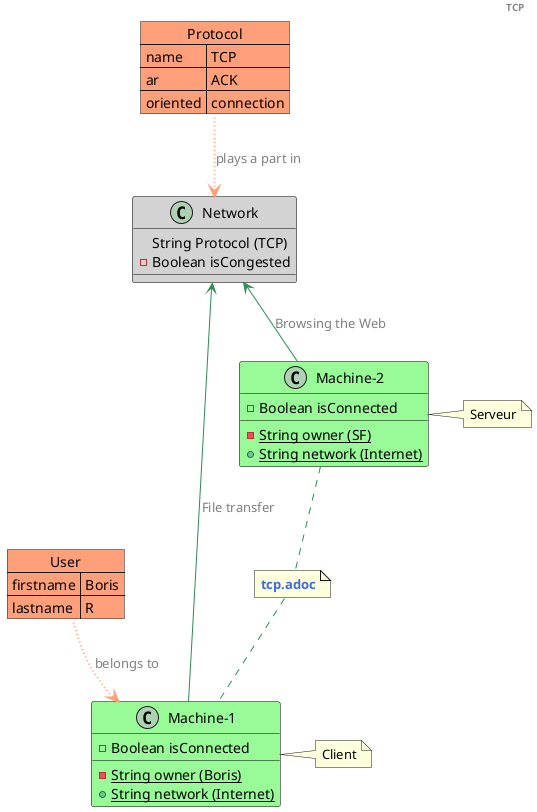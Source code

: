 @startuml Figma
skinparam class {
BackgroundColor PaleGreen
ArrowColor SeaGreen
BorderColor Black
}

header <b>TCP</b>

class "Machine-1" as M1 {
    - {static} String owner (Boris)
    + {static} String network (Internet)
    - Boolean isConnected 
}
note right of M1 : Client 

class "Machine-2" as M2 {
   - {static} String owner (SF)
   + {static} String network (Internet)
   - Boolean isConnected 
}
note right of M2 : Serveur 


class "Network" as N #LightGrey{
    {field} String Protocol (TCP)
    - Boolean isCongested 
}

JSON "Protocol" as P1 #LightSalmon {
    "name":"TCP",
    "ar": "ACK",
    "oriented":"connection"
}

json "User" as U1 #LightSalmon {
    "firstname": "Boris",
    "lastname": "R"
}

note as UN
   <b><color:royalBlue>tcp.adoc</color>
end note

P1 -[#LightSalmon,dotted,thickness=2]-> N #text:gray : plays a part in
U1 -[#LightSalmon,dotted,thickness=2]-> M1 #text:gray : belongs to
M2 .. UN 
UN .. M1
M2 -up-> N #text:gray : Browsing the Web
N <-down- M1 #text:gray : File transfer



@enduml